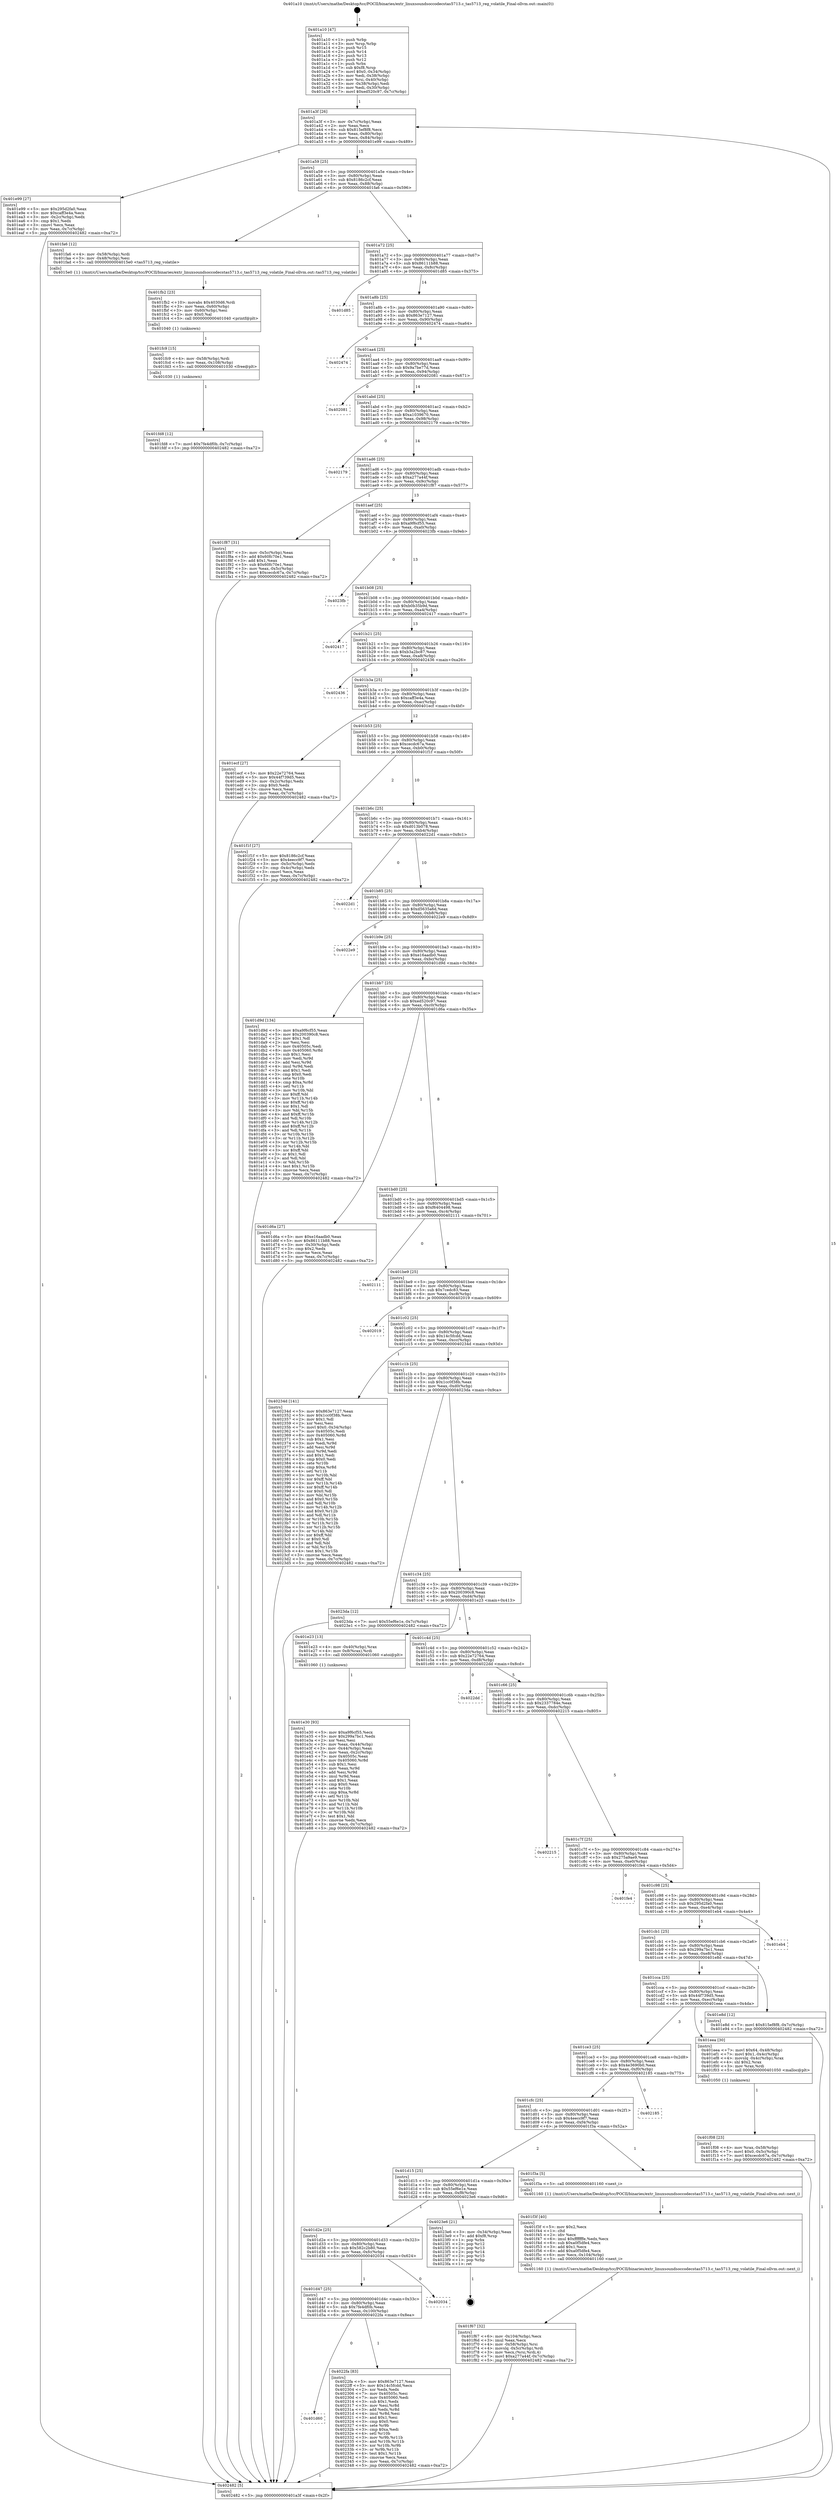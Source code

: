 digraph "0x401a10" {
  label = "0x401a10 (/mnt/c/Users/mathe/Desktop/tcc/POCII/binaries/extr_linuxsoundsoccodecstas5713.c_tas5713_reg_volatile_Final-ollvm.out::main(0))"
  labelloc = "t"
  node[shape=record]

  Entry [label="",width=0.3,height=0.3,shape=circle,fillcolor=black,style=filled]
  "0x401a3f" [label="{
     0x401a3f [26]\l
     | [instrs]\l
     &nbsp;&nbsp;0x401a3f \<+3\>: mov -0x7c(%rbp),%eax\l
     &nbsp;&nbsp;0x401a42 \<+2\>: mov %eax,%ecx\l
     &nbsp;&nbsp;0x401a44 \<+6\>: sub $0x815ef8f8,%ecx\l
     &nbsp;&nbsp;0x401a4a \<+3\>: mov %eax,-0x80(%rbp)\l
     &nbsp;&nbsp;0x401a4d \<+6\>: mov %ecx,-0x84(%rbp)\l
     &nbsp;&nbsp;0x401a53 \<+6\>: je 0000000000401e99 \<main+0x489\>\l
  }"]
  "0x401e99" [label="{
     0x401e99 [27]\l
     | [instrs]\l
     &nbsp;&nbsp;0x401e99 \<+5\>: mov $0x295d2fa0,%eax\l
     &nbsp;&nbsp;0x401e9e \<+5\>: mov $0xcaff3e4a,%ecx\l
     &nbsp;&nbsp;0x401ea3 \<+3\>: mov -0x2c(%rbp),%edx\l
     &nbsp;&nbsp;0x401ea6 \<+3\>: cmp $0x1,%edx\l
     &nbsp;&nbsp;0x401ea9 \<+3\>: cmovl %ecx,%eax\l
     &nbsp;&nbsp;0x401eac \<+3\>: mov %eax,-0x7c(%rbp)\l
     &nbsp;&nbsp;0x401eaf \<+5\>: jmp 0000000000402482 \<main+0xa72\>\l
  }"]
  "0x401a59" [label="{
     0x401a59 [25]\l
     | [instrs]\l
     &nbsp;&nbsp;0x401a59 \<+5\>: jmp 0000000000401a5e \<main+0x4e\>\l
     &nbsp;&nbsp;0x401a5e \<+3\>: mov -0x80(%rbp),%eax\l
     &nbsp;&nbsp;0x401a61 \<+5\>: sub $0x8186c2cf,%eax\l
     &nbsp;&nbsp;0x401a66 \<+6\>: mov %eax,-0x88(%rbp)\l
     &nbsp;&nbsp;0x401a6c \<+6\>: je 0000000000401fa6 \<main+0x596\>\l
  }"]
  Exit [label="",width=0.3,height=0.3,shape=circle,fillcolor=black,style=filled,peripheries=2]
  "0x401fa6" [label="{
     0x401fa6 [12]\l
     | [instrs]\l
     &nbsp;&nbsp;0x401fa6 \<+4\>: mov -0x58(%rbp),%rdi\l
     &nbsp;&nbsp;0x401faa \<+3\>: mov -0x48(%rbp),%esi\l
     &nbsp;&nbsp;0x401fad \<+5\>: call 00000000004015e0 \<tas5713_reg_volatile\>\l
     | [calls]\l
     &nbsp;&nbsp;0x4015e0 \{1\} (/mnt/c/Users/mathe/Desktop/tcc/POCII/binaries/extr_linuxsoundsoccodecstas5713.c_tas5713_reg_volatile_Final-ollvm.out::tas5713_reg_volatile)\l
  }"]
  "0x401a72" [label="{
     0x401a72 [25]\l
     | [instrs]\l
     &nbsp;&nbsp;0x401a72 \<+5\>: jmp 0000000000401a77 \<main+0x67\>\l
     &nbsp;&nbsp;0x401a77 \<+3\>: mov -0x80(%rbp),%eax\l
     &nbsp;&nbsp;0x401a7a \<+5\>: sub $0x86111b88,%eax\l
     &nbsp;&nbsp;0x401a7f \<+6\>: mov %eax,-0x8c(%rbp)\l
     &nbsp;&nbsp;0x401a85 \<+6\>: je 0000000000401d85 \<main+0x375\>\l
  }"]
  "0x401d60" [label="{
     0x401d60\l
  }", style=dashed]
  "0x401d85" [label="{
     0x401d85\l
  }", style=dashed]
  "0x401a8b" [label="{
     0x401a8b [25]\l
     | [instrs]\l
     &nbsp;&nbsp;0x401a8b \<+5\>: jmp 0000000000401a90 \<main+0x80\>\l
     &nbsp;&nbsp;0x401a90 \<+3\>: mov -0x80(%rbp),%eax\l
     &nbsp;&nbsp;0x401a93 \<+5\>: sub $0x863e7127,%eax\l
     &nbsp;&nbsp;0x401a98 \<+6\>: mov %eax,-0x90(%rbp)\l
     &nbsp;&nbsp;0x401a9e \<+6\>: je 0000000000402474 \<main+0xa64\>\l
  }"]
  "0x4022fa" [label="{
     0x4022fa [83]\l
     | [instrs]\l
     &nbsp;&nbsp;0x4022fa \<+5\>: mov $0x863e7127,%eax\l
     &nbsp;&nbsp;0x4022ff \<+5\>: mov $0x14c5fcdd,%ecx\l
     &nbsp;&nbsp;0x402304 \<+2\>: xor %edx,%edx\l
     &nbsp;&nbsp;0x402306 \<+7\>: mov 0x40505c,%esi\l
     &nbsp;&nbsp;0x40230d \<+7\>: mov 0x405060,%edi\l
     &nbsp;&nbsp;0x402314 \<+3\>: sub $0x1,%edx\l
     &nbsp;&nbsp;0x402317 \<+3\>: mov %esi,%r8d\l
     &nbsp;&nbsp;0x40231a \<+3\>: add %edx,%r8d\l
     &nbsp;&nbsp;0x40231d \<+4\>: imul %r8d,%esi\l
     &nbsp;&nbsp;0x402321 \<+3\>: and $0x1,%esi\l
     &nbsp;&nbsp;0x402324 \<+3\>: cmp $0x0,%esi\l
     &nbsp;&nbsp;0x402327 \<+4\>: sete %r9b\l
     &nbsp;&nbsp;0x40232b \<+3\>: cmp $0xa,%edi\l
     &nbsp;&nbsp;0x40232e \<+4\>: setl %r10b\l
     &nbsp;&nbsp;0x402332 \<+3\>: mov %r9b,%r11b\l
     &nbsp;&nbsp;0x402335 \<+3\>: and %r10b,%r11b\l
     &nbsp;&nbsp;0x402338 \<+3\>: xor %r10b,%r9b\l
     &nbsp;&nbsp;0x40233b \<+3\>: or %r9b,%r11b\l
     &nbsp;&nbsp;0x40233e \<+4\>: test $0x1,%r11b\l
     &nbsp;&nbsp;0x402342 \<+3\>: cmovne %ecx,%eax\l
     &nbsp;&nbsp;0x402345 \<+3\>: mov %eax,-0x7c(%rbp)\l
     &nbsp;&nbsp;0x402348 \<+5\>: jmp 0000000000402482 \<main+0xa72\>\l
  }"]
  "0x402474" [label="{
     0x402474\l
  }", style=dashed]
  "0x401aa4" [label="{
     0x401aa4 [25]\l
     | [instrs]\l
     &nbsp;&nbsp;0x401aa4 \<+5\>: jmp 0000000000401aa9 \<main+0x99\>\l
     &nbsp;&nbsp;0x401aa9 \<+3\>: mov -0x80(%rbp),%eax\l
     &nbsp;&nbsp;0x401aac \<+5\>: sub $0x9a7be77d,%eax\l
     &nbsp;&nbsp;0x401ab1 \<+6\>: mov %eax,-0x94(%rbp)\l
     &nbsp;&nbsp;0x401ab7 \<+6\>: je 0000000000402081 \<main+0x671\>\l
  }"]
  "0x401d47" [label="{
     0x401d47 [25]\l
     | [instrs]\l
     &nbsp;&nbsp;0x401d47 \<+5\>: jmp 0000000000401d4c \<main+0x33c\>\l
     &nbsp;&nbsp;0x401d4c \<+3\>: mov -0x80(%rbp),%eax\l
     &nbsp;&nbsp;0x401d4f \<+5\>: sub $0x7fe4df0b,%eax\l
     &nbsp;&nbsp;0x401d54 \<+6\>: mov %eax,-0x100(%rbp)\l
     &nbsp;&nbsp;0x401d5a \<+6\>: je 00000000004022fa \<main+0x8ea\>\l
  }"]
  "0x402081" [label="{
     0x402081\l
  }", style=dashed]
  "0x401abd" [label="{
     0x401abd [25]\l
     | [instrs]\l
     &nbsp;&nbsp;0x401abd \<+5\>: jmp 0000000000401ac2 \<main+0xb2\>\l
     &nbsp;&nbsp;0x401ac2 \<+3\>: mov -0x80(%rbp),%eax\l
     &nbsp;&nbsp;0x401ac5 \<+5\>: sub $0xa1039670,%eax\l
     &nbsp;&nbsp;0x401aca \<+6\>: mov %eax,-0x98(%rbp)\l
     &nbsp;&nbsp;0x401ad0 \<+6\>: je 0000000000402179 \<main+0x769\>\l
  }"]
  "0x402034" [label="{
     0x402034\l
  }", style=dashed]
  "0x402179" [label="{
     0x402179\l
  }", style=dashed]
  "0x401ad6" [label="{
     0x401ad6 [25]\l
     | [instrs]\l
     &nbsp;&nbsp;0x401ad6 \<+5\>: jmp 0000000000401adb \<main+0xcb\>\l
     &nbsp;&nbsp;0x401adb \<+3\>: mov -0x80(%rbp),%eax\l
     &nbsp;&nbsp;0x401ade \<+5\>: sub $0xa277a44f,%eax\l
     &nbsp;&nbsp;0x401ae3 \<+6\>: mov %eax,-0x9c(%rbp)\l
     &nbsp;&nbsp;0x401ae9 \<+6\>: je 0000000000401f87 \<main+0x577\>\l
  }"]
  "0x401d2e" [label="{
     0x401d2e [25]\l
     | [instrs]\l
     &nbsp;&nbsp;0x401d2e \<+5\>: jmp 0000000000401d33 \<main+0x323\>\l
     &nbsp;&nbsp;0x401d33 \<+3\>: mov -0x80(%rbp),%eax\l
     &nbsp;&nbsp;0x401d36 \<+5\>: sub $0x582c2b80,%eax\l
     &nbsp;&nbsp;0x401d3b \<+6\>: mov %eax,-0xfc(%rbp)\l
     &nbsp;&nbsp;0x401d41 \<+6\>: je 0000000000402034 \<main+0x624\>\l
  }"]
  "0x401f87" [label="{
     0x401f87 [31]\l
     | [instrs]\l
     &nbsp;&nbsp;0x401f87 \<+3\>: mov -0x5c(%rbp),%eax\l
     &nbsp;&nbsp;0x401f8a \<+5\>: add $0x60fc70e1,%eax\l
     &nbsp;&nbsp;0x401f8f \<+3\>: add $0x1,%eax\l
     &nbsp;&nbsp;0x401f92 \<+5\>: sub $0x60fc70e1,%eax\l
     &nbsp;&nbsp;0x401f97 \<+3\>: mov %eax,-0x5c(%rbp)\l
     &nbsp;&nbsp;0x401f9a \<+7\>: movl $0xcecdc67a,-0x7c(%rbp)\l
     &nbsp;&nbsp;0x401fa1 \<+5\>: jmp 0000000000402482 \<main+0xa72\>\l
  }"]
  "0x401aef" [label="{
     0x401aef [25]\l
     | [instrs]\l
     &nbsp;&nbsp;0x401aef \<+5\>: jmp 0000000000401af4 \<main+0xe4\>\l
     &nbsp;&nbsp;0x401af4 \<+3\>: mov -0x80(%rbp),%eax\l
     &nbsp;&nbsp;0x401af7 \<+5\>: sub $0xa9f6cf55,%eax\l
     &nbsp;&nbsp;0x401afc \<+6\>: mov %eax,-0xa0(%rbp)\l
     &nbsp;&nbsp;0x401b02 \<+6\>: je 00000000004023fb \<main+0x9eb\>\l
  }"]
  "0x4023e6" [label="{
     0x4023e6 [21]\l
     | [instrs]\l
     &nbsp;&nbsp;0x4023e6 \<+3\>: mov -0x34(%rbp),%eax\l
     &nbsp;&nbsp;0x4023e9 \<+7\>: add $0xf8,%rsp\l
     &nbsp;&nbsp;0x4023f0 \<+1\>: pop %rbx\l
     &nbsp;&nbsp;0x4023f1 \<+2\>: pop %r12\l
     &nbsp;&nbsp;0x4023f3 \<+2\>: pop %r13\l
     &nbsp;&nbsp;0x4023f5 \<+2\>: pop %r14\l
     &nbsp;&nbsp;0x4023f7 \<+2\>: pop %r15\l
     &nbsp;&nbsp;0x4023f9 \<+1\>: pop %rbp\l
     &nbsp;&nbsp;0x4023fa \<+1\>: ret\l
  }"]
  "0x4023fb" [label="{
     0x4023fb\l
  }", style=dashed]
  "0x401b08" [label="{
     0x401b08 [25]\l
     | [instrs]\l
     &nbsp;&nbsp;0x401b08 \<+5\>: jmp 0000000000401b0d \<main+0xfd\>\l
     &nbsp;&nbsp;0x401b0d \<+3\>: mov -0x80(%rbp),%eax\l
     &nbsp;&nbsp;0x401b10 \<+5\>: sub $0xb0b35b9d,%eax\l
     &nbsp;&nbsp;0x401b15 \<+6\>: mov %eax,-0xa4(%rbp)\l
     &nbsp;&nbsp;0x401b1b \<+6\>: je 0000000000402417 \<main+0xa07\>\l
  }"]
  "0x401fd8" [label="{
     0x401fd8 [12]\l
     | [instrs]\l
     &nbsp;&nbsp;0x401fd8 \<+7\>: movl $0x7fe4df0b,-0x7c(%rbp)\l
     &nbsp;&nbsp;0x401fdf \<+5\>: jmp 0000000000402482 \<main+0xa72\>\l
  }"]
  "0x402417" [label="{
     0x402417\l
  }", style=dashed]
  "0x401b21" [label="{
     0x401b21 [25]\l
     | [instrs]\l
     &nbsp;&nbsp;0x401b21 \<+5\>: jmp 0000000000401b26 \<main+0x116\>\l
     &nbsp;&nbsp;0x401b26 \<+3\>: mov -0x80(%rbp),%eax\l
     &nbsp;&nbsp;0x401b29 \<+5\>: sub $0xb3a2bc87,%eax\l
     &nbsp;&nbsp;0x401b2e \<+6\>: mov %eax,-0xa8(%rbp)\l
     &nbsp;&nbsp;0x401b34 \<+6\>: je 0000000000402436 \<main+0xa26\>\l
  }"]
  "0x401fc9" [label="{
     0x401fc9 [15]\l
     | [instrs]\l
     &nbsp;&nbsp;0x401fc9 \<+4\>: mov -0x58(%rbp),%rdi\l
     &nbsp;&nbsp;0x401fcd \<+6\>: mov %eax,-0x108(%rbp)\l
     &nbsp;&nbsp;0x401fd3 \<+5\>: call 0000000000401030 \<free@plt\>\l
     | [calls]\l
     &nbsp;&nbsp;0x401030 \{1\} (unknown)\l
  }"]
  "0x402436" [label="{
     0x402436\l
  }", style=dashed]
  "0x401b3a" [label="{
     0x401b3a [25]\l
     | [instrs]\l
     &nbsp;&nbsp;0x401b3a \<+5\>: jmp 0000000000401b3f \<main+0x12f\>\l
     &nbsp;&nbsp;0x401b3f \<+3\>: mov -0x80(%rbp),%eax\l
     &nbsp;&nbsp;0x401b42 \<+5\>: sub $0xcaff3e4a,%eax\l
     &nbsp;&nbsp;0x401b47 \<+6\>: mov %eax,-0xac(%rbp)\l
     &nbsp;&nbsp;0x401b4d \<+6\>: je 0000000000401ecf \<main+0x4bf\>\l
  }"]
  "0x401fb2" [label="{
     0x401fb2 [23]\l
     | [instrs]\l
     &nbsp;&nbsp;0x401fb2 \<+10\>: movabs $0x4030d6,%rdi\l
     &nbsp;&nbsp;0x401fbc \<+3\>: mov %eax,-0x60(%rbp)\l
     &nbsp;&nbsp;0x401fbf \<+3\>: mov -0x60(%rbp),%esi\l
     &nbsp;&nbsp;0x401fc2 \<+2\>: mov $0x0,%al\l
     &nbsp;&nbsp;0x401fc4 \<+5\>: call 0000000000401040 \<printf@plt\>\l
     | [calls]\l
     &nbsp;&nbsp;0x401040 \{1\} (unknown)\l
  }"]
  "0x401ecf" [label="{
     0x401ecf [27]\l
     | [instrs]\l
     &nbsp;&nbsp;0x401ecf \<+5\>: mov $0x22e72764,%eax\l
     &nbsp;&nbsp;0x401ed4 \<+5\>: mov $0x44f739d5,%ecx\l
     &nbsp;&nbsp;0x401ed9 \<+3\>: mov -0x2c(%rbp),%edx\l
     &nbsp;&nbsp;0x401edc \<+3\>: cmp $0x0,%edx\l
     &nbsp;&nbsp;0x401edf \<+3\>: cmove %ecx,%eax\l
     &nbsp;&nbsp;0x401ee2 \<+3\>: mov %eax,-0x7c(%rbp)\l
     &nbsp;&nbsp;0x401ee5 \<+5\>: jmp 0000000000402482 \<main+0xa72\>\l
  }"]
  "0x401b53" [label="{
     0x401b53 [25]\l
     | [instrs]\l
     &nbsp;&nbsp;0x401b53 \<+5\>: jmp 0000000000401b58 \<main+0x148\>\l
     &nbsp;&nbsp;0x401b58 \<+3\>: mov -0x80(%rbp),%eax\l
     &nbsp;&nbsp;0x401b5b \<+5\>: sub $0xcecdc67a,%eax\l
     &nbsp;&nbsp;0x401b60 \<+6\>: mov %eax,-0xb0(%rbp)\l
     &nbsp;&nbsp;0x401b66 \<+6\>: je 0000000000401f1f \<main+0x50f\>\l
  }"]
  "0x401f67" [label="{
     0x401f67 [32]\l
     | [instrs]\l
     &nbsp;&nbsp;0x401f67 \<+6\>: mov -0x104(%rbp),%ecx\l
     &nbsp;&nbsp;0x401f6d \<+3\>: imul %eax,%ecx\l
     &nbsp;&nbsp;0x401f70 \<+4\>: mov -0x58(%rbp),%rsi\l
     &nbsp;&nbsp;0x401f74 \<+4\>: movslq -0x5c(%rbp),%rdi\l
     &nbsp;&nbsp;0x401f78 \<+3\>: mov %ecx,(%rsi,%rdi,4)\l
     &nbsp;&nbsp;0x401f7b \<+7\>: movl $0xa277a44f,-0x7c(%rbp)\l
     &nbsp;&nbsp;0x401f82 \<+5\>: jmp 0000000000402482 \<main+0xa72\>\l
  }"]
  "0x401f1f" [label="{
     0x401f1f [27]\l
     | [instrs]\l
     &nbsp;&nbsp;0x401f1f \<+5\>: mov $0x8186c2cf,%eax\l
     &nbsp;&nbsp;0x401f24 \<+5\>: mov $0x4eecc9f7,%ecx\l
     &nbsp;&nbsp;0x401f29 \<+3\>: mov -0x5c(%rbp),%edx\l
     &nbsp;&nbsp;0x401f2c \<+3\>: cmp -0x4c(%rbp),%edx\l
     &nbsp;&nbsp;0x401f2f \<+3\>: cmovl %ecx,%eax\l
     &nbsp;&nbsp;0x401f32 \<+3\>: mov %eax,-0x7c(%rbp)\l
     &nbsp;&nbsp;0x401f35 \<+5\>: jmp 0000000000402482 \<main+0xa72\>\l
  }"]
  "0x401b6c" [label="{
     0x401b6c [25]\l
     | [instrs]\l
     &nbsp;&nbsp;0x401b6c \<+5\>: jmp 0000000000401b71 \<main+0x161\>\l
     &nbsp;&nbsp;0x401b71 \<+3\>: mov -0x80(%rbp),%eax\l
     &nbsp;&nbsp;0x401b74 \<+5\>: sub $0xd013b078,%eax\l
     &nbsp;&nbsp;0x401b79 \<+6\>: mov %eax,-0xb4(%rbp)\l
     &nbsp;&nbsp;0x401b7f \<+6\>: je 00000000004022d1 \<main+0x8c1\>\l
  }"]
  "0x401f3f" [label="{
     0x401f3f [40]\l
     | [instrs]\l
     &nbsp;&nbsp;0x401f3f \<+5\>: mov $0x2,%ecx\l
     &nbsp;&nbsp;0x401f44 \<+1\>: cltd\l
     &nbsp;&nbsp;0x401f45 \<+2\>: idiv %ecx\l
     &nbsp;&nbsp;0x401f47 \<+6\>: imul $0xfffffffe,%edx,%ecx\l
     &nbsp;&nbsp;0x401f4d \<+6\>: sub $0xa0f5dfe4,%ecx\l
     &nbsp;&nbsp;0x401f53 \<+3\>: add $0x1,%ecx\l
     &nbsp;&nbsp;0x401f56 \<+6\>: add $0xa0f5dfe4,%ecx\l
     &nbsp;&nbsp;0x401f5c \<+6\>: mov %ecx,-0x104(%rbp)\l
     &nbsp;&nbsp;0x401f62 \<+5\>: call 0000000000401160 \<next_i\>\l
     | [calls]\l
     &nbsp;&nbsp;0x401160 \{1\} (/mnt/c/Users/mathe/Desktop/tcc/POCII/binaries/extr_linuxsoundsoccodecstas5713.c_tas5713_reg_volatile_Final-ollvm.out::next_i)\l
  }"]
  "0x4022d1" [label="{
     0x4022d1\l
  }", style=dashed]
  "0x401b85" [label="{
     0x401b85 [25]\l
     | [instrs]\l
     &nbsp;&nbsp;0x401b85 \<+5\>: jmp 0000000000401b8a \<main+0x17a\>\l
     &nbsp;&nbsp;0x401b8a \<+3\>: mov -0x80(%rbp),%eax\l
     &nbsp;&nbsp;0x401b8d \<+5\>: sub $0xd5635a6d,%eax\l
     &nbsp;&nbsp;0x401b92 \<+6\>: mov %eax,-0xb8(%rbp)\l
     &nbsp;&nbsp;0x401b98 \<+6\>: je 00000000004022e9 \<main+0x8d9\>\l
  }"]
  "0x401d15" [label="{
     0x401d15 [25]\l
     | [instrs]\l
     &nbsp;&nbsp;0x401d15 \<+5\>: jmp 0000000000401d1a \<main+0x30a\>\l
     &nbsp;&nbsp;0x401d1a \<+3\>: mov -0x80(%rbp),%eax\l
     &nbsp;&nbsp;0x401d1d \<+5\>: sub $0x55ef6e1e,%eax\l
     &nbsp;&nbsp;0x401d22 \<+6\>: mov %eax,-0xf8(%rbp)\l
     &nbsp;&nbsp;0x401d28 \<+6\>: je 00000000004023e6 \<main+0x9d6\>\l
  }"]
  "0x4022e9" [label="{
     0x4022e9\l
  }", style=dashed]
  "0x401b9e" [label="{
     0x401b9e [25]\l
     | [instrs]\l
     &nbsp;&nbsp;0x401b9e \<+5\>: jmp 0000000000401ba3 \<main+0x193\>\l
     &nbsp;&nbsp;0x401ba3 \<+3\>: mov -0x80(%rbp),%eax\l
     &nbsp;&nbsp;0x401ba6 \<+5\>: sub $0xe16aadb0,%eax\l
     &nbsp;&nbsp;0x401bab \<+6\>: mov %eax,-0xbc(%rbp)\l
     &nbsp;&nbsp;0x401bb1 \<+6\>: je 0000000000401d9d \<main+0x38d\>\l
  }"]
  "0x401f3a" [label="{
     0x401f3a [5]\l
     | [instrs]\l
     &nbsp;&nbsp;0x401f3a \<+5\>: call 0000000000401160 \<next_i\>\l
     | [calls]\l
     &nbsp;&nbsp;0x401160 \{1\} (/mnt/c/Users/mathe/Desktop/tcc/POCII/binaries/extr_linuxsoundsoccodecstas5713.c_tas5713_reg_volatile_Final-ollvm.out::next_i)\l
  }"]
  "0x401d9d" [label="{
     0x401d9d [134]\l
     | [instrs]\l
     &nbsp;&nbsp;0x401d9d \<+5\>: mov $0xa9f6cf55,%eax\l
     &nbsp;&nbsp;0x401da2 \<+5\>: mov $0x200390c8,%ecx\l
     &nbsp;&nbsp;0x401da7 \<+2\>: mov $0x1,%dl\l
     &nbsp;&nbsp;0x401da9 \<+2\>: xor %esi,%esi\l
     &nbsp;&nbsp;0x401dab \<+7\>: mov 0x40505c,%edi\l
     &nbsp;&nbsp;0x401db2 \<+8\>: mov 0x405060,%r8d\l
     &nbsp;&nbsp;0x401dba \<+3\>: sub $0x1,%esi\l
     &nbsp;&nbsp;0x401dbd \<+3\>: mov %edi,%r9d\l
     &nbsp;&nbsp;0x401dc0 \<+3\>: add %esi,%r9d\l
     &nbsp;&nbsp;0x401dc3 \<+4\>: imul %r9d,%edi\l
     &nbsp;&nbsp;0x401dc7 \<+3\>: and $0x1,%edi\l
     &nbsp;&nbsp;0x401dca \<+3\>: cmp $0x0,%edi\l
     &nbsp;&nbsp;0x401dcd \<+4\>: sete %r10b\l
     &nbsp;&nbsp;0x401dd1 \<+4\>: cmp $0xa,%r8d\l
     &nbsp;&nbsp;0x401dd5 \<+4\>: setl %r11b\l
     &nbsp;&nbsp;0x401dd9 \<+3\>: mov %r10b,%bl\l
     &nbsp;&nbsp;0x401ddc \<+3\>: xor $0xff,%bl\l
     &nbsp;&nbsp;0x401ddf \<+3\>: mov %r11b,%r14b\l
     &nbsp;&nbsp;0x401de2 \<+4\>: xor $0xff,%r14b\l
     &nbsp;&nbsp;0x401de6 \<+3\>: xor $0x1,%dl\l
     &nbsp;&nbsp;0x401de9 \<+3\>: mov %bl,%r15b\l
     &nbsp;&nbsp;0x401dec \<+4\>: and $0xff,%r15b\l
     &nbsp;&nbsp;0x401df0 \<+3\>: and %dl,%r10b\l
     &nbsp;&nbsp;0x401df3 \<+3\>: mov %r14b,%r12b\l
     &nbsp;&nbsp;0x401df6 \<+4\>: and $0xff,%r12b\l
     &nbsp;&nbsp;0x401dfa \<+3\>: and %dl,%r11b\l
     &nbsp;&nbsp;0x401dfd \<+3\>: or %r10b,%r15b\l
     &nbsp;&nbsp;0x401e00 \<+3\>: or %r11b,%r12b\l
     &nbsp;&nbsp;0x401e03 \<+3\>: xor %r12b,%r15b\l
     &nbsp;&nbsp;0x401e06 \<+3\>: or %r14b,%bl\l
     &nbsp;&nbsp;0x401e09 \<+3\>: xor $0xff,%bl\l
     &nbsp;&nbsp;0x401e0c \<+3\>: or $0x1,%dl\l
     &nbsp;&nbsp;0x401e0f \<+2\>: and %dl,%bl\l
     &nbsp;&nbsp;0x401e11 \<+3\>: or %bl,%r15b\l
     &nbsp;&nbsp;0x401e14 \<+4\>: test $0x1,%r15b\l
     &nbsp;&nbsp;0x401e18 \<+3\>: cmovne %ecx,%eax\l
     &nbsp;&nbsp;0x401e1b \<+3\>: mov %eax,-0x7c(%rbp)\l
     &nbsp;&nbsp;0x401e1e \<+5\>: jmp 0000000000402482 \<main+0xa72\>\l
  }"]
  "0x401bb7" [label="{
     0x401bb7 [25]\l
     | [instrs]\l
     &nbsp;&nbsp;0x401bb7 \<+5\>: jmp 0000000000401bbc \<main+0x1ac\>\l
     &nbsp;&nbsp;0x401bbc \<+3\>: mov -0x80(%rbp),%eax\l
     &nbsp;&nbsp;0x401bbf \<+5\>: sub $0xed520c97,%eax\l
     &nbsp;&nbsp;0x401bc4 \<+6\>: mov %eax,-0xc0(%rbp)\l
     &nbsp;&nbsp;0x401bca \<+6\>: je 0000000000401d6a \<main+0x35a\>\l
  }"]
  "0x401cfc" [label="{
     0x401cfc [25]\l
     | [instrs]\l
     &nbsp;&nbsp;0x401cfc \<+5\>: jmp 0000000000401d01 \<main+0x2f1\>\l
     &nbsp;&nbsp;0x401d01 \<+3\>: mov -0x80(%rbp),%eax\l
     &nbsp;&nbsp;0x401d04 \<+5\>: sub $0x4eecc9f7,%eax\l
     &nbsp;&nbsp;0x401d09 \<+6\>: mov %eax,-0xf4(%rbp)\l
     &nbsp;&nbsp;0x401d0f \<+6\>: je 0000000000401f3a \<main+0x52a\>\l
  }"]
  "0x401d6a" [label="{
     0x401d6a [27]\l
     | [instrs]\l
     &nbsp;&nbsp;0x401d6a \<+5\>: mov $0xe16aadb0,%eax\l
     &nbsp;&nbsp;0x401d6f \<+5\>: mov $0x86111b88,%ecx\l
     &nbsp;&nbsp;0x401d74 \<+3\>: mov -0x30(%rbp),%edx\l
     &nbsp;&nbsp;0x401d77 \<+3\>: cmp $0x2,%edx\l
     &nbsp;&nbsp;0x401d7a \<+3\>: cmovne %ecx,%eax\l
     &nbsp;&nbsp;0x401d7d \<+3\>: mov %eax,-0x7c(%rbp)\l
     &nbsp;&nbsp;0x401d80 \<+5\>: jmp 0000000000402482 \<main+0xa72\>\l
  }"]
  "0x401bd0" [label="{
     0x401bd0 [25]\l
     | [instrs]\l
     &nbsp;&nbsp;0x401bd0 \<+5\>: jmp 0000000000401bd5 \<main+0x1c5\>\l
     &nbsp;&nbsp;0x401bd5 \<+3\>: mov -0x80(%rbp),%eax\l
     &nbsp;&nbsp;0x401bd8 \<+5\>: sub $0xf6404498,%eax\l
     &nbsp;&nbsp;0x401bdd \<+6\>: mov %eax,-0xc4(%rbp)\l
     &nbsp;&nbsp;0x401be3 \<+6\>: je 0000000000402111 \<main+0x701\>\l
  }"]
  "0x402482" [label="{
     0x402482 [5]\l
     | [instrs]\l
     &nbsp;&nbsp;0x402482 \<+5\>: jmp 0000000000401a3f \<main+0x2f\>\l
  }"]
  "0x401a10" [label="{
     0x401a10 [47]\l
     | [instrs]\l
     &nbsp;&nbsp;0x401a10 \<+1\>: push %rbp\l
     &nbsp;&nbsp;0x401a11 \<+3\>: mov %rsp,%rbp\l
     &nbsp;&nbsp;0x401a14 \<+2\>: push %r15\l
     &nbsp;&nbsp;0x401a16 \<+2\>: push %r14\l
     &nbsp;&nbsp;0x401a18 \<+2\>: push %r13\l
     &nbsp;&nbsp;0x401a1a \<+2\>: push %r12\l
     &nbsp;&nbsp;0x401a1c \<+1\>: push %rbx\l
     &nbsp;&nbsp;0x401a1d \<+7\>: sub $0xf8,%rsp\l
     &nbsp;&nbsp;0x401a24 \<+7\>: movl $0x0,-0x34(%rbp)\l
     &nbsp;&nbsp;0x401a2b \<+3\>: mov %edi,-0x38(%rbp)\l
     &nbsp;&nbsp;0x401a2e \<+4\>: mov %rsi,-0x40(%rbp)\l
     &nbsp;&nbsp;0x401a32 \<+3\>: mov -0x38(%rbp),%edi\l
     &nbsp;&nbsp;0x401a35 \<+3\>: mov %edi,-0x30(%rbp)\l
     &nbsp;&nbsp;0x401a38 \<+7\>: movl $0xed520c97,-0x7c(%rbp)\l
  }"]
  "0x402185" [label="{
     0x402185\l
  }", style=dashed]
  "0x402111" [label="{
     0x402111\l
  }", style=dashed]
  "0x401be9" [label="{
     0x401be9 [25]\l
     | [instrs]\l
     &nbsp;&nbsp;0x401be9 \<+5\>: jmp 0000000000401bee \<main+0x1de\>\l
     &nbsp;&nbsp;0x401bee \<+3\>: mov -0x80(%rbp),%eax\l
     &nbsp;&nbsp;0x401bf1 \<+5\>: sub $0x7cedc83,%eax\l
     &nbsp;&nbsp;0x401bf6 \<+6\>: mov %eax,-0xc8(%rbp)\l
     &nbsp;&nbsp;0x401bfc \<+6\>: je 0000000000402019 \<main+0x609\>\l
  }"]
  "0x401f08" [label="{
     0x401f08 [23]\l
     | [instrs]\l
     &nbsp;&nbsp;0x401f08 \<+4\>: mov %rax,-0x58(%rbp)\l
     &nbsp;&nbsp;0x401f0c \<+7\>: movl $0x0,-0x5c(%rbp)\l
     &nbsp;&nbsp;0x401f13 \<+7\>: movl $0xcecdc67a,-0x7c(%rbp)\l
     &nbsp;&nbsp;0x401f1a \<+5\>: jmp 0000000000402482 \<main+0xa72\>\l
  }"]
  "0x402019" [label="{
     0x402019\l
  }", style=dashed]
  "0x401c02" [label="{
     0x401c02 [25]\l
     | [instrs]\l
     &nbsp;&nbsp;0x401c02 \<+5\>: jmp 0000000000401c07 \<main+0x1f7\>\l
     &nbsp;&nbsp;0x401c07 \<+3\>: mov -0x80(%rbp),%eax\l
     &nbsp;&nbsp;0x401c0a \<+5\>: sub $0x14c5fcdd,%eax\l
     &nbsp;&nbsp;0x401c0f \<+6\>: mov %eax,-0xcc(%rbp)\l
     &nbsp;&nbsp;0x401c15 \<+6\>: je 000000000040234d \<main+0x93d\>\l
  }"]
  "0x401ce3" [label="{
     0x401ce3 [25]\l
     | [instrs]\l
     &nbsp;&nbsp;0x401ce3 \<+5\>: jmp 0000000000401ce8 \<main+0x2d8\>\l
     &nbsp;&nbsp;0x401ce8 \<+3\>: mov -0x80(%rbp),%eax\l
     &nbsp;&nbsp;0x401ceb \<+5\>: sub $0x4e3690b0,%eax\l
     &nbsp;&nbsp;0x401cf0 \<+6\>: mov %eax,-0xf0(%rbp)\l
     &nbsp;&nbsp;0x401cf6 \<+6\>: je 0000000000402185 \<main+0x775\>\l
  }"]
  "0x40234d" [label="{
     0x40234d [141]\l
     | [instrs]\l
     &nbsp;&nbsp;0x40234d \<+5\>: mov $0x863e7127,%eax\l
     &nbsp;&nbsp;0x402352 \<+5\>: mov $0x1cc0f38b,%ecx\l
     &nbsp;&nbsp;0x402357 \<+2\>: mov $0x1,%dl\l
     &nbsp;&nbsp;0x402359 \<+2\>: xor %esi,%esi\l
     &nbsp;&nbsp;0x40235b \<+7\>: movl $0x0,-0x34(%rbp)\l
     &nbsp;&nbsp;0x402362 \<+7\>: mov 0x40505c,%edi\l
     &nbsp;&nbsp;0x402369 \<+8\>: mov 0x405060,%r8d\l
     &nbsp;&nbsp;0x402371 \<+3\>: sub $0x1,%esi\l
     &nbsp;&nbsp;0x402374 \<+3\>: mov %edi,%r9d\l
     &nbsp;&nbsp;0x402377 \<+3\>: add %esi,%r9d\l
     &nbsp;&nbsp;0x40237a \<+4\>: imul %r9d,%edi\l
     &nbsp;&nbsp;0x40237e \<+3\>: and $0x1,%edi\l
     &nbsp;&nbsp;0x402381 \<+3\>: cmp $0x0,%edi\l
     &nbsp;&nbsp;0x402384 \<+4\>: sete %r10b\l
     &nbsp;&nbsp;0x402388 \<+4\>: cmp $0xa,%r8d\l
     &nbsp;&nbsp;0x40238c \<+4\>: setl %r11b\l
     &nbsp;&nbsp;0x402390 \<+3\>: mov %r10b,%bl\l
     &nbsp;&nbsp;0x402393 \<+3\>: xor $0xff,%bl\l
     &nbsp;&nbsp;0x402396 \<+3\>: mov %r11b,%r14b\l
     &nbsp;&nbsp;0x402399 \<+4\>: xor $0xff,%r14b\l
     &nbsp;&nbsp;0x40239d \<+3\>: xor $0x0,%dl\l
     &nbsp;&nbsp;0x4023a0 \<+3\>: mov %bl,%r15b\l
     &nbsp;&nbsp;0x4023a3 \<+4\>: and $0x0,%r15b\l
     &nbsp;&nbsp;0x4023a7 \<+3\>: and %dl,%r10b\l
     &nbsp;&nbsp;0x4023aa \<+3\>: mov %r14b,%r12b\l
     &nbsp;&nbsp;0x4023ad \<+4\>: and $0x0,%r12b\l
     &nbsp;&nbsp;0x4023b1 \<+3\>: and %dl,%r11b\l
     &nbsp;&nbsp;0x4023b4 \<+3\>: or %r10b,%r15b\l
     &nbsp;&nbsp;0x4023b7 \<+3\>: or %r11b,%r12b\l
     &nbsp;&nbsp;0x4023ba \<+3\>: xor %r12b,%r15b\l
     &nbsp;&nbsp;0x4023bd \<+3\>: or %r14b,%bl\l
     &nbsp;&nbsp;0x4023c0 \<+3\>: xor $0xff,%bl\l
     &nbsp;&nbsp;0x4023c3 \<+3\>: or $0x0,%dl\l
     &nbsp;&nbsp;0x4023c6 \<+2\>: and %dl,%bl\l
     &nbsp;&nbsp;0x4023c8 \<+3\>: or %bl,%r15b\l
     &nbsp;&nbsp;0x4023cb \<+4\>: test $0x1,%r15b\l
     &nbsp;&nbsp;0x4023cf \<+3\>: cmovne %ecx,%eax\l
     &nbsp;&nbsp;0x4023d2 \<+3\>: mov %eax,-0x7c(%rbp)\l
     &nbsp;&nbsp;0x4023d5 \<+5\>: jmp 0000000000402482 \<main+0xa72\>\l
  }"]
  "0x401c1b" [label="{
     0x401c1b [25]\l
     | [instrs]\l
     &nbsp;&nbsp;0x401c1b \<+5\>: jmp 0000000000401c20 \<main+0x210\>\l
     &nbsp;&nbsp;0x401c20 \<+3\>: mov -0x80(%rbp),%eax\l
     &nbsp;&nbsp;0x401c23 \<+5\>: sub $0x1cc0f38b,%eax\l
     &nbsp;&nbsp;0x401c28 \<+6\>: mov %eax,-0xd0(%rbp)\l
     &nbsp;&nbsp;0x401c2e \<+6\>: je 00000000004023da \<main+0x9ca\>\l
  }"]
  "0x401eea" [label="{
     0x401eea [30]\l
     | [instrs]\l
     &nbsp;&nbsp;0x401eea \<+7\>: movl $0x64,-0x48(%rbp)\l
     &nbsp;&nbsp;0x401ef1 \<+7\>: movl $0x1,-0x4c(%rbp)\l
     &nbsp;&nbsp;0x401ef8 \<+4\>: movslq -0x4c(%rbp),%rax\l
     &nbsp;&nbsp;0x401efc \<+4\>: shl $0x2,%rax\l
     &nbsp;&nbsp;0x401f00 \<+3\>: mov %rax,%rdi\l
     &nbsp;&nbsp;0x401f03 \<+5\>: call 0000000000401050 \<malloc@plt\>\l
     | [calls]\l
     &nbsp;&nbsp;0x401050 \{1\} (unknown)\l
  }"]
  "0x4023da" [label="{
     0x4023da [12]\l
     | [instrs]\l
     &nbsp;&nbsp;0x4023da \<+7\>: movl $0x55ef6e1e,-0x7c(%rbp)\l
     &nbsp;&nbsp;0x4023e1 \<+5\>: jmp 0000000000402482 \<main+0xa72\>\l
  }"]
  "0x401c34" [label="{
     0x401c34 [25]\l
     | [instrs]\l
     &nbsp;&nbsp;0x401c34 \<+5\>: jmp 0000000000401c39 \<main+0x229\>\l
     &nbsp;&nbsp;0x401c39 \<+3\>: mov -0x80(%rbp),%eax\l
     &nbsp;&nbsp;0x401c3c \<+5\>: sub $0x200390c8,%eax\l
     &nbsp;&nbsp;0x401c41 \<+6\>: mov %eax,-0xd4(%rbp)\l
     &nbsp;&nbsp;0x401c47 \<+6\>: je 0000000000401e23 \<main+0x413\>\l
  }"]
  "0x401cca" [label="{
     0x401cca [25]\l
     | [instrs]\l
     &nbsp;&nbsp;0x401cca \<+5\>: jmp 0000000000401ccf \<main+0x2bf\>\l
     &nbsp;&nbsp;0x401ccf \<+3\>: mov -0x80(%rbp),%eax\l
     &nbsp;&nbsp;0x401cd2 \<+5\>: sub $0x44f739d5,%eax\l
     &nbsp;&nbsp;0x401cd7 \<+6\>: mov %eax,-0xec(%rbp)\l
     &nbsp;&nbsp;0x401cdd \<+6\>: je 0000000000401eea \<main+0x4da\>\l
  }"]
  "0x401e23" [label="{
     0x401e23 [13]\l
     | [instrs]\l
     &nbsp;&nbsp;0x401e23 \<+4\>: mov -0x40(%rbp),%rax\l
     &nbsp;&nbsp;0x401e27 \<+4\>: mov 0x8(%rax),%rdi\l
     &nbsp;&nbsp;0x401e2b \<+5\>: call 0000000000401060 \<atoi@plt\>\l
     | [calls]\l
     &nbsp;&nbsp;0x401060 \{1\} (unknown)\l
  }"]
  "0x401c4d" [label="{
     0x401c4d [25]\l
     | [instrs]\l
     &nbsp;&nbsp;0x401c4d \<+5\>: jmp 0000000000401c52 \<main+0x242\>\l
     &nbsp;&nbsp;0x401c52 \<+3\>: mov -0x80(%rbp),%eax\l
     &nbsp;&nbsp;0x401c55 \<+5\>: sub $0x22e72764,%eax\l
     &nbsp;&nbsp;0x401c5a \<+6\>: mov %eax,-0xd8(%rbp)\l
     &nbsp;&nbsp;0x401c60 \<+6\>: je 00000000004022dd \<main+0x8cd\>\l
  }"]
  "0x401e30" [label="{
     0x401e30 [93]\l
     | [instrs]\l
     &nbsp;&nbsp;0x401e30 \<+5\>: mov $0xa9f6cf55,%ecx\l
     &nbsp;&nbsp;0x401e35 \<+5\>: mov $0x299a7bc1,%edx\l
     &nbsp;&nbsp;0x401e3a \<+2\>: xor %esi,%esi\l
     &nbsp;&nbsp;0x401e3c \<+3\>: mov %eax,-0x44(%rbp)\l
     &nbsp;&nbsp;0x401e3f \<+3\>: mov -0x44(%rbp),%eax\l
     &nbsp;&nbsp;0x401e42 \<+3\>: mov %eax,-0x2c(%rbp)\l
     &nbsp;&nbsp;0x401e45 \<+7\>: mov 0x40505c,%eax\l
     &nbsp;&nbsp;0x401e4c \<+8\>: mov 0x405060,%r8d\l
     &nbsp;&nbsp;0x401e54 \<+3\>: sub $0x1,%esi\l
     &nbsp;&nbsp;0x401e57 \<+3\>: mov %eax,%r9d\l
     &nbsp;&nbsp;0x401e5a \<+3\>: add %esi,%r9d\l
     &nbsp;&nbsp;0x401e5d \<+4\>: imul %r9d,%eax\l
     &nbsp;&nbsp;0x401e61 \<+3\>: and $0x1,%eax\l
     &nbsp;&nbsp;0x401e64 \<+3\>: cmp $0x0,%eax\l
     &nbsp;&nbsp;0x401e67 \<+4\>: sete %r10b\l
     &nbsp;&nbsp;0x401e6b \<+4\>: cmp $0xa,%r8d\l
     &nbsp;&nbsp;0x401e6f \<+4\>: setl %r11b\l
     &nbsp;&nbsp;0x401e73 \<+3\>: mov %r10b,%bl\l
     &nbsp;&nbsp;0x401e76 \<+3\>: and %r11b,%bl\l
     &nbsp;&nbsp;0x401e79 \<+3\>: xor %r11b,%r10b\l
     &nbsp;&nbsp;0x401e7c \<+3\>: or %r10b,%bl\l
     &nbsp;&nbsp;0x401e7f \<+3\>: test $0x1,%bl\l
     &nbsp;&nbsp;0x401e82 \<+3\>: cmovne %edx,%ecx\l
     &nbsp;&nbsp;0x401e85 \<+3\>: mov %ecx,-0x7c(%rbp)\l
     &nbsp;&nbsp;0x401e88 \<+5\>: jmp 0000000000402482 \<main+0xa72\>\l
  }"]
  "0x401e8d" [label="{
     0x401e8d [12]\l
     | [instrs]\l
     &nbsp;&nbsp;0x401e8d \<+7\>: movl $0x815ef8f8,-0x7c(%rbp)\l
     &nbsp;&nbsp;0x401e94 \<+5\>: jmp 0000000000402482 \<main+0xa72\>\l
  }"]
  "0x4022dd" [label="{
     0x4022dd\l
  }", style=dashed]
  "0x401c66" [label="{
     0x401c66 [25]\l
     | [instrs]\l
     &nbsp;&nbsp;0x401c66 \<+5\>: jmp 0000000000401c6b \<main+0x25b\>\l
     &nbsp;&nbsp;0x401c6b \<+3\>: mov -0x80(%rbp),%eax\l
     &nbsp;&nbsp;0x401c6e \<+5\>: sub $0x2337784e,%eax\l
     &nbsp;&nbsp;0x401c73 \<+6\>: mov %eax,-0xdc(%rbp)\l
     &nbsp;&nbsp;0x401c79 \<+6\>: je 0000000000402215 \<main+0x805\>\l
  }"]
  "0x401cb1" [label="{
     0x401cb1 [25]\l
     | [instrs]\l
     &nbsp;&nbsp;0x401cb1 \<+5\>: jmp 0000000000401cb6 \<main+0x2a6\>\l
     &nbsp;&nbsp;0x401cb6 \<+3\>: mov -0x80(%rbp),%eax\l
     &nbsp;&nbsp;0x401cb9 \<+5\>: sub $0x299a7bc1,%eax\l
     &nbsp;&nbsp;0x401cbe \<+6\>: mov %eax,-0xe8(%rbp)\l
     &nbsp;&nbsp;0x401cc4 \<+6\>: je 0000000000401e8d \<main+0x47d\>\l
  }"]
  "0x402215" [label="{
     0x402215\l
  }", style=dashed]
  "0x401c7f" [label="{
     0x401c7f [25]\l
     | [instrs]\l
     &nbsp;&nbsp;0x401c7f \<+5\>: jmp 0000000000401c84 \<main+0x274\>\l
     &nbsp;&nbsp;0x401c84 \<+3\>: mov -0x80(%rbp),%eax\l
     &nbsp;&nbsp;0x401c87 \<+5\>: sub $0x275a9ae9,%eax\l
     &nbsp;&nbsp;0x401c8c \<+6\>: mov %eax,-0xe0(%rbp)\l
     &nbsp;&nbsp;0x401c92 \<+6\>: je 0000000000401fe4 \<main+0x5d4\>\l
  }"]
  "0x401eb4" [label="{
     0x401eb4\l
  }", style=dashed]
  "0x401fe4" [label="{
     0x401fe4\l
  }", style=dashed]
  "0x401c98" [label="{
     0x401c98 [25]\l
     | [instrs]\l
     &nbsp;&nbsp;0x401c98 \<+5\>: jmp 0000000000401c9d \<main+0x28d\>\l
     &nbsp;&nbsp;0x401c9d \<+3\>: mov -0x80(%rbp),%eax\l
     &nbsp;&nbsp;0x401ca0 \<+5\>: sub $0x295d2fa0,%eax\l
     &nbsp;&nbsp;0x401ca5 \<+6\>: mov %eax,-0xe4(%rbp)\l
     &nbsp;&nbsp;0x401cab \<+6\>: je 0000000000401eb4 \<main+0x4a4\>\l
  }"]
  Entry -> "0x401a10" [label=" 1"]
  "0x401a3f" -> "0x401e99" [label=" 1"]
  "0x401a3f" -> "0x401a59" [label=" 15"]
  "0x4023e6" -> Exit [label=" 1"]
  "0x401a59" -> "0x401fa6" [label=" 1"]
  "0x401a59" -> "0x401a72" [label=" 14"]
  "0x4023da" -> "0x402482" [label=" 1"]
  "0x401a72" -> "0x401d85" [label=" 0"]
  "0x401a72" -> "0x401a8b" [label=" 14"]
  "0x40234d" -> "0x402482" [label=" 1"]
  "0x401a8b" -> "0x402474" [label=" 0"]
  "0x401a8b" -> "0x401aa4" [label=" 14"]
  "0x4022fa" -> "0x402482" [label=" 1"]
  "0x401aa4" -> "0x402081" [label=" 0"]
  "0x401aa4" -> "0x401abd" [label=" 14"]
  "0x401d47" -> "0x4022fa" [label=" 1"]
  "0x401abd" -> "0x402179" [label=" 0"]
  "0x401abd" -> "0x401ad6" [label=" 14"]
  "0x401d47" -> "0x401d60" [label=" 0"]
  "0x401ad6" -> "0x401f87" [label=" 1"]
  "0x401ad6" -> "0x401aef" [label=" 13"]
  "0x401d2e" -> "0x402034" [label=" 0"]
  "0x401aef" -> "0x4023fb" [label=" 0"]
  "0x401aef" -> "0x401b08" [label=" 13"]
  "0x401d2e" -> "0x401d47" [label=" 1"]
  "0x401b08" -> "0x402417" [label=" 0"]
  "0x401b08" -> "0x401b21" [label=" 13"]
  "0x401d15" -> "0x4023e6" [label=" 1"]
  "0x401b21" -> "0x402436" [label=" 0"]
  "0x401b21" -> "0x401b3a" [label=" 13"]
  "0x401d15" -> "0x401d2e" [label=" 1"]
  "0x401b3a" -> "0x401ecf" [label=" 1"]
  "0x401b3a" -> "0x401b53" [label=" 12"]
  "0x401fd8" -> "0x402482" [label=" 1"]
  "0x401b53" -> "0x401f1f" [label=" 2"]
  "0x401b53" -> "0x401b6c" [label=" 10"]
  "0x401fc9" -> "0x401fd8" [label=" 1"]
  "0x401b6c" -> "0x4022d1" [label=" 0"]
  "0x401b6c" -> "0x401b85" [label=" 10"]
  "0x401fb2" -> "0x401fc9" [label=" 1"]
  "0x401b85" -> "0x4022e9" [label=" 0"]
  "0x401b85" -> "0x401b9e" [label=" 10"]
  "0x401fa6" -> "0x401fb2" [label=" 1"]
  "0x401b9e" -> "0x401d9d" [label=" 1"]
  "0x401b9e" -> "0x401bb7" [label=" 9"]
  "0x401f87" -> "0x402482" [label=" 1"]
  "0x401bb7" -> "0x401d6a" [label=" 1"]
  "0x401bb7" -> "0x401bd0" [label=" 8"]
  "0x401d6a" -> "0x402482" [label=" 1"]
  "0x401a10" -> "0x401a3f" [label=" 1"]
  "0x402482" -> "0x401a3f" [label=" 15"]
  "0x401d9d" -> "0x402482" [label=" 1"]
  "0x401f3f" -> "0x401f67" [label=" 1"]
  "0x401bd0" -> "0x402111" [label=" 0"]
  "0x401bd0" -> "0x401be9" [label=" 8"]
  "0x401f3a" -> "0x401f3f" [label=" 1"]
  "0x401be9" -> "0x402019" [label=" 0"]
  "0x401be9" -> "0x401c02" [label=" 8"]
  "0x401cfc" -> "0x401f3a" [label=" 1"]
  "0x401c02" -> "0x40234d" [label=" 1"]
  "0x401c02" -> "0x401c1b" [label=" 7"]
  "0x401f67" -> "0x402482" [label=" 1"]
  "0x401c1b" -> "0x4023da" [label=" 1"]
  "0x401c1b" -> "0x401c34" [label=" 6"]
  "0x401ce3" -> "0x401cfc" [label=" 3"]
  "0x401c34" -> "0x401e23" [label=" 1"]
  "0x401c34" -> "0x401c4d" [label=" 5"]
  "0x401e23" -> "0x401e30" [label=" 1"]
  "0x401e30" -> "0x402482" [label=" 1"]
  "0x401cfc" -> "0x401d15" [label=" 2"]
  "0x401c4d" -> "0x4022dd" [label=" 0"]
  "0x401c4d" -> "0x401c66" [label=" 5"]
  "0x401f1f" -> "0x402482" [label=" 2"]
  "0x401c66" -> "0x402215" [label=" 0"]
  "0x401c66" -> "0x401c7f" [label=" 5"]
  "0x401eea" -> "0x401f08" [label=" 1"]
  "0x401c7f" -> "0x401fe4" [label=" 0"]
  "0x401c7f" -> "0x401c98" [label=" 5"]
  "0x401cca" -> "0x401ce3" [label=" 3"]
  "0x401c98" -> "0x401eb4" [label=" 0"]
  "0x401c98" -> "0x401cb1" [label=" 5"]
  "0x401f08" -> "0x402482" [label=" 1"]
  "0x401cb1" -> "0x401e8d" [label=" 1"]
  "0x401cb1" -> "0x401cca" [label=" 4"]
  "0x401e8d" -> "0x402482" [label=" 1"]
  "0x401e99" -> "0x402482" [label=" 1"]
  "0x401ecf" -> "0x402482" [label=" 1"]
  "0x401ce3" -> "0x402185" [label=" 0"]
  "0x401cca" -> "0x401eea" [label=" 1"]
}
